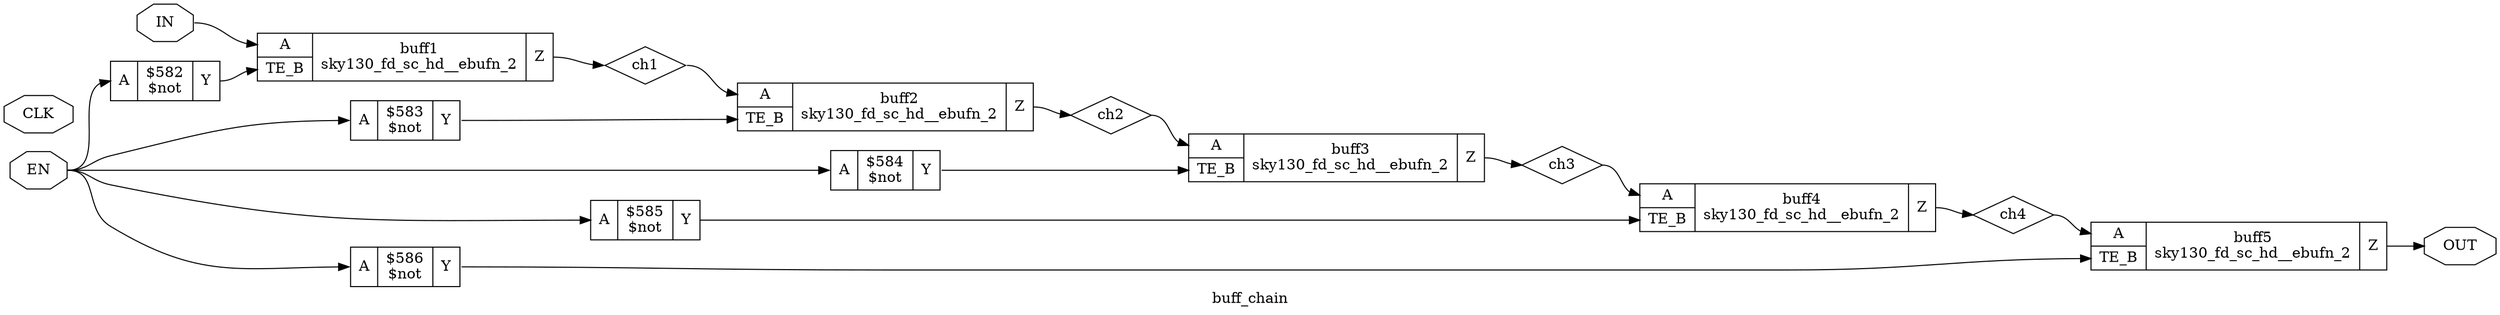 digraph "buff_chain" {
label="buff_chain";
rankdir="LR";
remincross=true;
n6 [ shape=diamond, label="ch4", color="black", fontcolor="black" ];
n7 [ shape=diamond, label="ch3", color="black", fontcolor="black" ];
n8 [ shape=diamond, label="ch2", color="black", fontcolor="black" ];
n9 [ shape=diamond, label="ch1", color="black", fontcolor="black" ];
n10 [ shape=octagon, label="OUT", color="black", fontcolor="black" ];
n11 [ shape=octagon, label="EN", color="black", fontcolor="black" ];
n12 [ shape=octagon, label="IN", color="black", fontcolor="black" ];
n13 [ shape=octagon, label="CLK", color="black", fontcolor="black" ];
c16 [ shape=record, label="{{<p14> A}|$586\n$not|{<p15> Y}}" ];
c19 [ shape=record, label="{{<p14> A|<p17> TE_B}|buff5\nsky130_fd_sc_hd__ebufn_2|{<p18> Z}}" ];
c20 [ shape=record, label="{{<p14> A}|$585\n$not|{<p15> Y}}" ];
c21 [ shape=record, label="{{<p14> A|<p17> TE_B}|buff4\nsky130_fd_sc_hd__ebufn_2|{<p18> Z}}" ];
c22 [ shape=record, label="{{<p14> A}|$584\n$not|{<p15> Y}}" ];
c23 [ shape=record, label="{{<p14> A|<p17> TE_B}|buff3\nsky130_fd_sc_hd__ebufn_2|{<p18> Z}}" ];
c24 [ shape=record, label="{{<p14> A}|$583\n$not|{<p15> Y}}" ];
c25 [ shape=record, label="{{<p14> A|<p17> TE_B}|buff2\nsky130_fd_sc_hd__ebufn_2|{<p18> Z}}" ];
c26 [ shape=record, label="{{<p14> A}|$582\n$not|{<p15> Y}}" ];
c27 [ shape=record, label="{{<p14> A|<p17> TE_B}|buff1\nsky130_fd_sc_hd__ebufn_2|{<p18> Z}}" ];
c16:p15:e -> c19:p17:w [color="black", label=""];
c19:p18:e -> n10:w [color="black", label=""];
n11:e -> c16:p14:w [color="black", label=""];
n11:e -> c20:p14:w [color="black", label=""];
n11:e -> c22:p14:w [color="black", label=""];
n11:e -> c24:p14:w [color="black", label=""];
n11:e -> c26:p14:w [color="black", label=""];
n12:e -> c27:p14:w [color="black", label=""];
c20:p15:e -> c21:p17:w [color="black", label=""];
c22:p15:e -> c23:p17:w [color="black", label=""];
c24:p15:e -> c25:p17:w [color="black", label=""];
c26:p15:e -> c27:p17:w [color="black", label=""];
c21:p18:e -> n6:w [color="black", label=""];
n6:e -> c19:p14:w [color="black", label=""];
c23:p18:e -> n7:w [color="black", label=""];
n7:e -> c21:p14:w [color="black", label=""];
c25:p18:e -> n8:w [color="black", label=""];
n8:e -> c23:p14:w [color="black", label=""];
c27:p18:e -> n9:w [color="black", label=""];
n9:e -> c25:p14:w [color="black", label=""];
}
